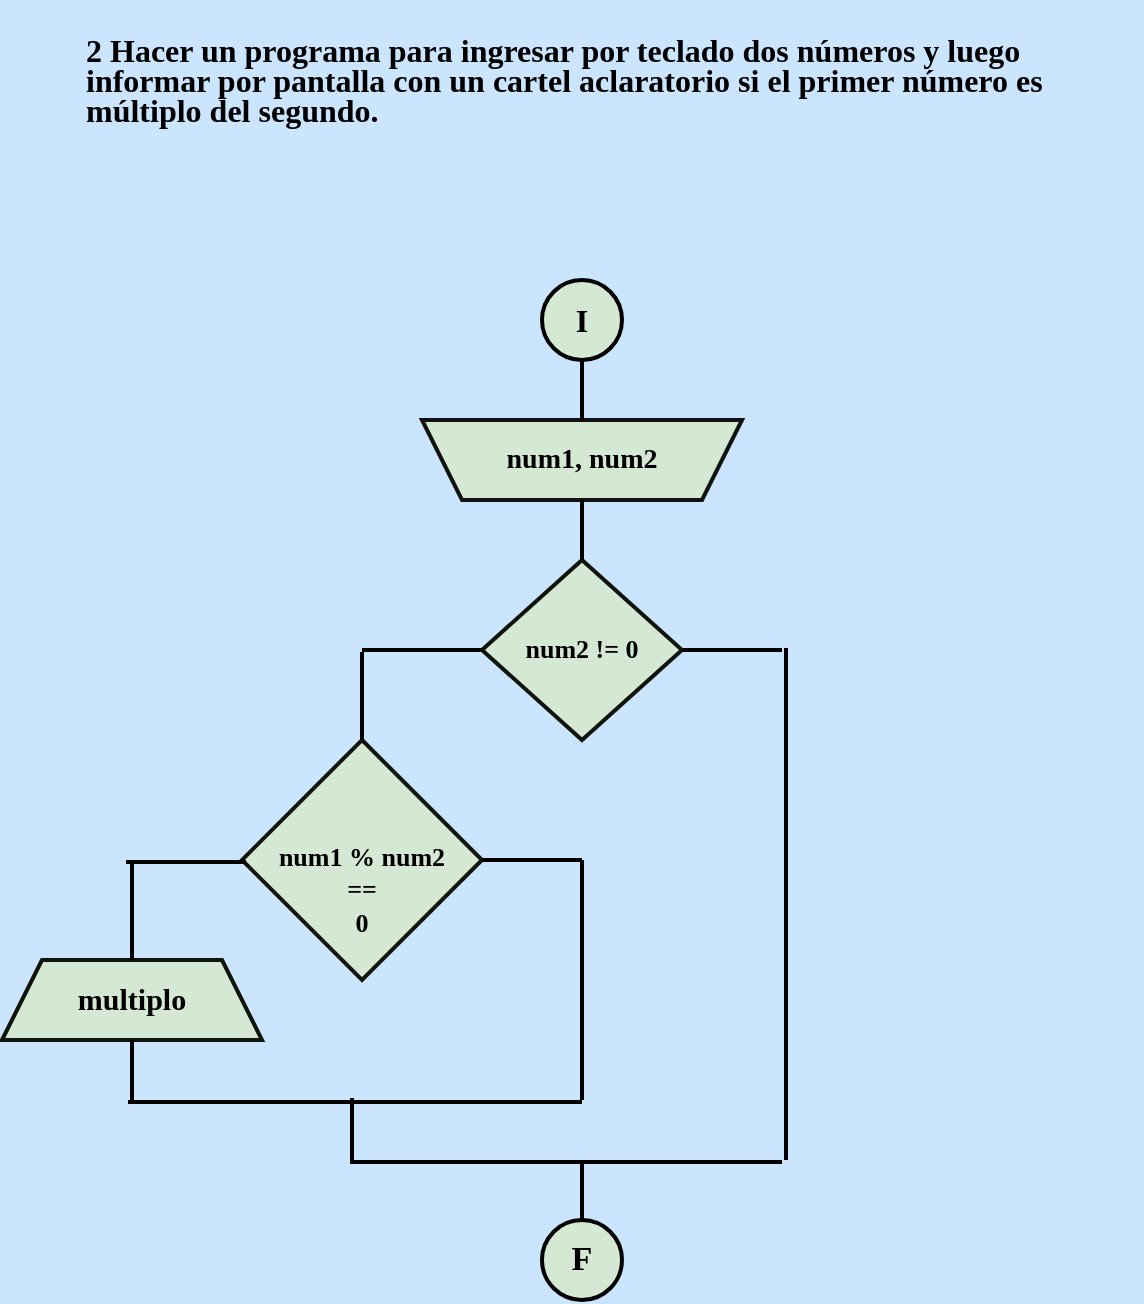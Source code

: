 <mxfile version="24.1.0" type="device">
  <diagram name="Página-1" id="-RJt9vAj4gfoUdV5gkwH">
    <mxGraphModel dx="1420" dy="830" grid="1" gridSize="10" guides="1" tooltips="1" connect="1" arrows="1" fold="1" page="1" pageScale="1" pageWidth="827" pageHeight="1169" background="#CCE5FF" math="0" shadow="0">
      <root>
        <mxCell id="0" />
        <mxCell id="1" parent="0" />
        <mxCell id="zzj-WjWx9lL40C52YzCS-1" value="&lt;p style=&quot;line-height: 109%;&quot;&gt;&lt;b style=&quot;font-size: 16px;&quot;&gt;&lt;font face=&quot;Comic Sans MS&quot; color=&quot;#000000&quot;&gt;2 Hacer un programa para ingresar por teclado dos números y luego informar por pantalla con un cartel aclaratorio si el primer número es múltiplo del segundo.&lt;/font&gt;&lt;/b&gt;&lt;/p&gt;" style="text;whiteSpace=wrap;html=1;fontFamily=Architects Daughter;fontSource=https%3A%2F%2Ffonts.googleapis.com%2Fcss%3Ffamily%3DArchitects%2BDaughter;" vertex="1" parent="1">
          <mxGeometry x="120" y="20" width="530" height="80" as="geometry" />
        </mxCell>
        <mxCell id="zzj-WjWx9lL40C52YzCS-37" value="" style="group" vertex="1" connectable="0" parent="1">
          <mxGeometry x="80" y="160" width="397" height="510" as="geometry" />
        </mxCell>
        <mxCell id="zzj-WjWx9lL40C52YzCS-2" value="" style="strokeWidth=2;html=1;shape=mxgraph.flowchart.start_2;whiteSpace=wrap;rounded=0;labelBackgroundColor=none;strokeColor=#000000;align=center;verticalAlign=middle;fontFamily=Helvetica;fontSize=12;fontColor=default;fillColor=#d5e8d4;aspect=fixed;" vertex="1" parent="zzj-WjWx9lL40C52YzCS-37">
          <mxGeometry x="270" width="40" height="40" as="geometry" />
        </mxCell>
        <mxCell id="zzj-WjWx9lL40C52YzCS-4" value="&lt;font face=&quot;Comic Sans MS&quot; color=&quot;#000000&quot;&gt;&lt;span style=&quot;font-size: 16px;&quot;&gt;&lt;b&gt;I&lt;/b&gt;&lt;/span&gt;&lt;/font&gt;" style="text;strokeColor=none;align=center;fillColor=none;html=1;verticalAlign=middle;whiteSpace=wrap;rounded=0;fontFamily=Architects Daughter;fontSource=https%3A%2F%2Ffonts.googleapis.com%2Fcss%3Ffamily%3DArchitects%2BDaughter;aspect=fixed;" vertex="1" parent="zzj-WjWx9lL40C52YzCS-37">
          <mxGeometry x="260" y="5" width="60" height="30" as="geometry" />
        </mxCell>
        <mxCell id="zzj-WjWx9lL40C52YzCS-6" value="" style="group;aspect=fixed;" vertex="1" connectable="0" parent="zzj-WjWx9lL40C52YzCS-37">
          <mxGeometry x="260" y="470" width="60" height="40" as="geometry" />
        </mxCell>
        <mxCell id="zzj-WjWx9lL40C52YzCS-3" value="" style="strokeWidth=2;html=1;shape=mxgraph.flowchart.start_2;whiteSpace=wrap;rounded=0;labelBackgroundColor=none;strokeColor=#000000;align=center;verticalAlign=middle;fontFamily=Helvetica;fontSize=12;fontColor=default;fillColor=#d5e8d4;aspect=fixed;" vertex="1" parent="zzj-WjWx9lL40C52YzCS-6">
          <mxGeometry x="10" width="40" height="40" as="geometry" />
        </mxCell>
        <mxCell id="zzj-WjWx9lL40C52YzCS-5" value="&lt;b&gt;&lt;font face=&quot;Comic Sans MS&quot; color=&quot;#000000&quot; style=&quot;font-size: 17px;&quot;&gt;F&lt;/font&gt;&lt;/b&gt;" style="text;strokeColor=none;align=center;fillColor=none;html=1;verticalAlign=middle;whiteSpace=wrap;rounded=0;fontFamily=Architects Daughter;fontSource=https%3A%2F%2Ffonts.googleapis.com%2Fcss%3Ffamily%3DArchitects%2BDaughter;aspect=fixed;" vertex="1" parent="zzj-WjWx9lL40C52YzCS-6">
          <mxGeometry y="5" width="60" height="30" as="geometry" />
        </mxCell>
        <mxCell id="zzj-WjWx9lL40C52YzCS-7" value="" style="shape=trapezoid;perimeter=trapezoidPerimeter;whiteSpace=wrap;html=1;fixedSize=1;rounded=0;labelBackgroundColor=none;strokeColor=#121211;strokeWidth=2;align=center;verticalAlign=middle;fontFamily=Helvetica;fontSize=12;fontColor=default;fillColor=#d5e8d4;direction=west;container=1;aspect=fixed;" vertex="1" parent="zzj-WjWx9lL40C52YzCS-37">
          <mxGeometry x="210" y="70" width="160" height="40" as="geometry">
            <mxRectangle x="-1020" y="-650" width="50" height="40" as="alternateBounds" />
          </mxGeometry>
        </mxCell>
        <mxCell id="zzj-WjWx9lL40C52YzCS-9" value="&lt;font face=&quot;Comic Sans MS&quot; color=&quot;#000000&quot;&gt;&lt;span style=&quot;font-size: 14px;&quot;&gt;&lt;b&gt;num1, num2&lt;/b&gt;&lt;/span&gt;&lt;/font&gt;" style="text;strokeColor=none;align=center;fillColor=none;html=1;verticalAlign=middle;whiteSpace=wrap;rounded=0;fontFamily=Architects Daughter;fontSource=https%3A%2F%2Ffonts.googleapis.com%2Fcss%3Ffamily%3DArchitects%2BDaughter;aspect=fixed;" vertex="1" parent="zzj-WjWx9lL40C52YzCS-7">
          <mxGeometry x="20" y="5" width="120" height="30" as="geometry" />
        </mxCell>
        <mxCell id="zzj-WjWx9lL40C52YzCS-30" value="" style="line;strokeWidth=2;direction=south;html=1;hachureGap=4;fontFamily=Architects Daughter;fontSource=https://fonts.googleapis.com/css?family=Architects+Daughter;strokeColor=#000000;aspect=fixed;" vertex="1" parent="zzj-WjWx9lL40C52YzCS-7">
          <mxGeometry x="75" y="-30" width="10" height="30" as="geometry" />
        </mxCell>
        <mxCell id="zzj-WjWx9lL40C52YzCS-12" value="" style="group;aspect=fixed;" vertex="1" connectable="0" parent="zzj-WjWx9lL40C52YzCS-37">
          <mxGeometry x="120" y="230" width="120" height="120" as="geometry" />
        </mxCell>
        <mxCell id="zzj-WjWx9lL40C52YzCS-10" value="" style="rhombus;whiteSpace=wrap;html=1;rounded=0;labelBackgroundColor=none;strokeColor=#0F140C;strokeWidth=2;align=center;verticalAlign=middle;fontFamily=Helvetica;fontSize=12;fontColor=default;fillColor=#d5e8d4;aspect=fixed;" vertex="1" parent="zzj-WjWx9lL40C52YzCS-12">
          <mxGeometry width="120" height="120" as="geometry" />
        </mxCell>
        <mxCell id="zzj-WjWx9lL40C52YzCS-11" value="&lt;b&gt;&lt;font face=&quot;Comic Sans MS&quot; color=&quot;#000000&quot; style=&quot;font-size: 13px;&quot;&gt;num1 % num2&lt;/font&gt;&lt;/b&gt;&lt;div&gt;&lt;b&gt;&lt;font face=&quot;Comic Sans MS&quot; color=&quot;#000000&quot; style=&quot;font-size: 13px;&quot;&gt;==&lt;/font&gt;&lt;/b&gt;&lt;/div&gt;&lt;div&gt;&lt;b&gt;&lt;font face=&quot;Comic Sans MS&quot; color=&quot;#000000&quot; style=&quot;font-size: 13px;&quot;&gt;0&lt;/font&gt;&lt;/b&gt;&lt;/div&gt;" style="text;strokeColor=none;align=center;fillColor=none;html=1;verticalAlign=middle;whiteSpace=wrap;rounded=0;fontFamily=Architects Daughter;fontSource=https%3A%2F%2Ffonts.googleapis.com%2Fcss%3Ffamily%3DArchitects%2BDaughter;aspect=fixed;" vertex="1" parent="zzj-WjWx9lL40C52YzCS-12">
          <mxGeometry x="10" y="50" width="100" height="50" as="geometry" />
        </mxCell>
        <mxCell id="zzj-WjWx9lL40C52YzCS-14" value="" style="group;aspect=fixed;" vertex="1" connectable="0" parent="zzj-WjWx9lL40C52YzCS-37">
          <mxGeometry y="340" width="130" height="40" as="geometry" />
        </mxCell>
        <mxCell id="zzj-WjWx9lL40C52YzCS-8" value="" style="shape=trapezoid;perimeter=trapezoidPerimeter;whiteSpace=wrap;html=1;fixedSize=1;rounded=0;labelBackgroundColor=none;strokeColor=#0F140C;strokeWidth=2;align=center;verticalAlign=middle;fontFamily=Helvetica;fontSize=12;fontColor=default;fillColor=#d5e8d4;aspect=fixed;" vertex="1" parent="zzj-WjWx9lL40C52YzCS-14">
          <mxGeometry width="130" height="40" as="geometry" />
        </mxCell>
        <mxCell id="zzj-WjWx9lL40C52YzCS-13" value="&lt;font face=&quot;Comic Sans MS&quot; color=&quot;#000000&quot;&gt;&lt;span style=&quot;font-size: 15px;&quot;&gt;&lt;b&gt;multiplo&lt;/b&gt;&lt;/span&gt;&lt;/font&gt;" style="text;strokeColor=none;align=center;fillColor=none;html=1;verticalAlign=middle;whiteSpace=wrap;rounded=0;fontFamily=Architects Daughter;fontSource=https%3A%2F%2Ffonts.googleapis.com%2Fcss%3Ffamily%3DArchitects%2BDaughter;aspect=fixed;" vertex="1" parent="zzj-WjWx9lL40C52YzCS-14">
          <mxGeometry x="10" y="5" width="110" height="30" as="geometry" />
        </mxCell>
        <mxCell id="zzj-WjWx9lL40C52YzCS-17" value="" style="group;aspect=fixed;" vertex="1" connectable="0" parent="zzj-WjWx9lL40C52YzCS-37">
          <mxGeometry x="240" y="140" width="100" height="90" as="geometry" />
        </mxCell>
        <mxCell id="zzj-WjWx9lL40C52YzCS-15" value="" style="rhombus;whiteSpace=wrap;html=1;rounded=0;labelBackgroundColor=none;strokeColor=#0F140C;strokeWidth=2;align=center;verticalAlign=middle;fontFamily=Helvetica;fontSize=12;fontColor=default;fillColor=#d5e8d4;aspect=fixed;" vertex="1" parent="zzj-WjWx9lL40C52YzCS-17">
          <mxGeometry width="100" height="90" as="geometry" />
        </mxCell>
        <mxCell id="zzj-WjWx9lL40C52YzCS-16" value="&lt;b&gt;&lt;font face=&quot;Comic Sans MS&quot; color=&quot;#000000&quot; style=&quot;font-size: 13px;&quot;&gt;num2 != 0&lt;/font&gt;&lt;/b&gt;" style="text;strokeColor=none;align=center;fillColor=none;html=1;verticalAlign=middle;whiteSpace=wrap;rounded=0;fontFamily=Architects Daughter;fontSource=https%3A%2F%2Ffonts.googleapis.com%2Fcss%3Ffamily%3DArchitects%2BDaughter;aspect=fixed;" vertex="1" parent="zzj-WjWx9lL40C52YzCS-17">
          <mxGeometry y="25" width="100" height="40" as="geometry" />
        </mxCell>
        <mxCell id="zzj-WjWx9lL40C52YzCS-19" value="" style="line;strokeWidth=2;direction=south;html=1;hachureGap=4;fontFamily=Architects Daughter;fontSource=https://fonts.googleapis.com/css?family=Architects+Daughter;strokeColor=#000000;aspect=fixed;" vertex="1" parent="zzj-WjWx9lL40C52YzCS-37">
          <mxGeometry x="60" y="380" width="10" height="30" as="geometry" />
        </mxCell>
        <mxCell id="zzj-WjWx9lL40C52YzCS-20" value="" style="line;strokeWidth=2;html=1;perimeter=backbonePerimeter;points=[];outlineConnect=0;hachureGap=4;fontFamily=Architects Daughter;fontSource=https://fonts.googleapis.com/css?family=Architects+Daughter;strokeColor=#000000;aspect=fixed;" vertex="1" parent="zzj-WjWx9lL40C52YzCS-37">
          <mxGeometry x="180" y="180" width="60" height="10" as="geometry" />
        </mxCell>
        <mxCell id="zzj-WjWx9lL40C52YzCS-21" value="" style="line;strokeWidth=2;html=1;perimeter=backbonePerimeter;points=[];outlineConnect=0;hachureGap=4;fontFamily=Architects Daughter;fontSource=https://fonts.googleapis.com/css?family=Architects+Daughter;strokeColor=#000000;aspect=fixed;" vertex="1" parent="zzj-WjWx9lL40C52YzCS-37">
          <mxGeometry x="62" y="286" width="60" height="10" as="geometry" />
        </mxCell>
        <mxCell id="zzj-WjWx9lL40C52YzCS-22" value="" style="line;strokeWidth=2;html=1;perimeter=backbonePerimeter;points=[];outlineConnect=0;hachureGap=4;fontFamily=Architects Daughter;fontSource=https://fonts.googleapis.com/css?family=Architects+Daughter;strokeColor=#000000;aspect=fixed;" vertex="1" parent="zzj-WjWx9lL40C52YzCS-37">
          <mxGeometry x="340" y="180" width="50" height="10" as="geometry" />
        </mxCell>
        <mxCell id="zzj-WjWx9lL40C52YzCS-23" value="" style="line;strokeWidth=2;html=1;perimeter=backbonePerimeter;points=[];outlineConnect=0;hachureGap=4;fontFamily=Architects Daughter;fontSource=https://fonts.googleapis.com/css?family=Architects+Daughter;strokeColor=#000000;aspect=fixed;" vertex="1" parent="zzj-WjWx9lL40C52YzCS-37">
          <mxGeometry x="63" y="406" width="227" height="10" as="geometry" />
        </mxCell>
        <mxCell id="zzj-WjWx9lL40C52YzCS-24" value="" style="line;strokeWidth=2;html=1;perimeter=backbonePerimeter;points=[];outlineConnect=0;hachureGap=4;fontFamily=Architects Daughter;fontSource=https://fonts.googleapis.com/css?family=Architects+Daughter;strokeColor=#000000;aspect=fixed;" vertex="1" parent="zzj-WjWx9lL40C52YzCS-37">
          <mxGeometry x="240" y="285" width="50" height="10" as="geometry" />
        </mxCell>
        <mxCell id="zzj-WjWx9lL40C52YzCS-25" value="" style="line;strokeWidth=2;direction=south;html=1;hachureGap=4;fontFamily=Architects Daughter;fontSource=https://fonts.googleapis.com/css?family=Architects+Daughter;strokeColor=#000000;aspect=fixed;" vertex="1" parent="zzj-WjWx9lL40C52YzCS-37">
          <mxGeometry x="175" y="186" width="10" height="44" as="geometry" />
        </mxCell>
        <mxCell id="zzj-WjWx9lL40C52YzCS-26" value="" style="line;strokeWidth=2;direction=south;html=1;hachureGap=4;fontFamily=Architects Daughter;fontSource=https://fonts.googleapis.com/css?family=Architects+Daughter;strokeColor=#000000;aspect=fixed;" vertex="1" parent="zzj-WjWx9lL40C52YzCS-37">
          <mxGeometry x="60" y="290" width="10" height="50" as="geometry" />
        </mxCell>
        <mxCell id="zzj-WjWx9lL40C52YzCS-28" value="" style="line;strokeWidth=2;direction=south;html=1;hachureGap=4;fontFamily=Architects Daughter;fontSource=https://fonts.googleapis.com/css?family=Architects+Daughter;strokeColor=#000000;aspect=fixed;" vertex="1" parent="zzj-WjWx9lL40C52YzCS-37">
          <mxGeometry x="285" y="290" width="10" height="120" as="geometry" />
        </mxCell>
        <mxCell id="zzj-WjWx9lL40C52YzCS-29" value="" style="line;strokeWidth=2;direction=south;html=1;hachureGap=4;fontFamily=Architects Daughter;fontSource=https://fonts.googleapis.com/css?family=Architects+Daughter;strokeColor=#000000;aspect=fixed;" vertex="1" parent="zzj-WjWx9lL40C52YzCS-37">
          <mxGeometry x="285" y="110" width="10" height="30" as="geometry" />
        </mxCell>
        <mxCell id="zzj-WjWx9lL40C52YzCS-31" value="" style="line;strokeWidth=2;html=1;perimeter=backbonePerimeter;points=[];outlineConnect=0;hachureGap=4;fontFamily=Architects Daughter;fontSource=https://fonts.googleapis.com/css?family=Architects+Daughter;strokeColor=#000000;aspect=fixed;" vertex="1" parent="zzj-WjWx9lL40C52YzCS-37">
          <mxGeometry x="174" y="436" width="216" height="10" as="geometry" />
        </mxCell>
        <mxCell id="zzj-WjWx9lL40C52YzCS-34" value="" style="line;strokeWidth=2;direction=south;html=1;hachureGap=4;fontFamily=Architects Daughter;fontSource=https://fonts.googleapis.com/css?family=Architects+Daughter;strokeColor=#000000;aspect=fixed;" vertex="1" parent="zzj-WjWx9lL40C52YzCS-37">
          <mxGeometry x="285" y="440" width="10" height="30" as="geometry" />
        </mxCell>
        <mxCell id="zzj-WjWx9lL40C52YzCS-35" value="" style="line;strokeWidth=2;direction=south;html=1;hachureGap=4;fontFamily=Architects Daughter;fontSource=https://fonts.googleapis.com/css?family=Architects+Daughter;strokeColor=#000000;aspect=fixed;" vertex="1" parent="zzj-WjWx9lL40C52YzCS-37">
          <mxGeometry x="387" y="184" width="10" height="256" as="geometry" />
        </mxCell>
        <mxCell id="zzj-WjWx9lL40C52YzCS-36" value="" style="line;strokeWidth=2;direction=south;html=1;hachureGap=4;fontFamily=Architects Daughter;fontSource=https://fonts.googleapis.com/css?family=Architects+Daughter;strokeColor=#000000;aspect=fixed;" vertex="1" parent="zzj-WjWx9lL40C52YzCS-37">
          <mxGeometry x="170" y="409" width="10" height="31" as="geometry" />
        </mxCell>
      </root>
    </mxGraphModel>
  </diagram>
</mxfile>
